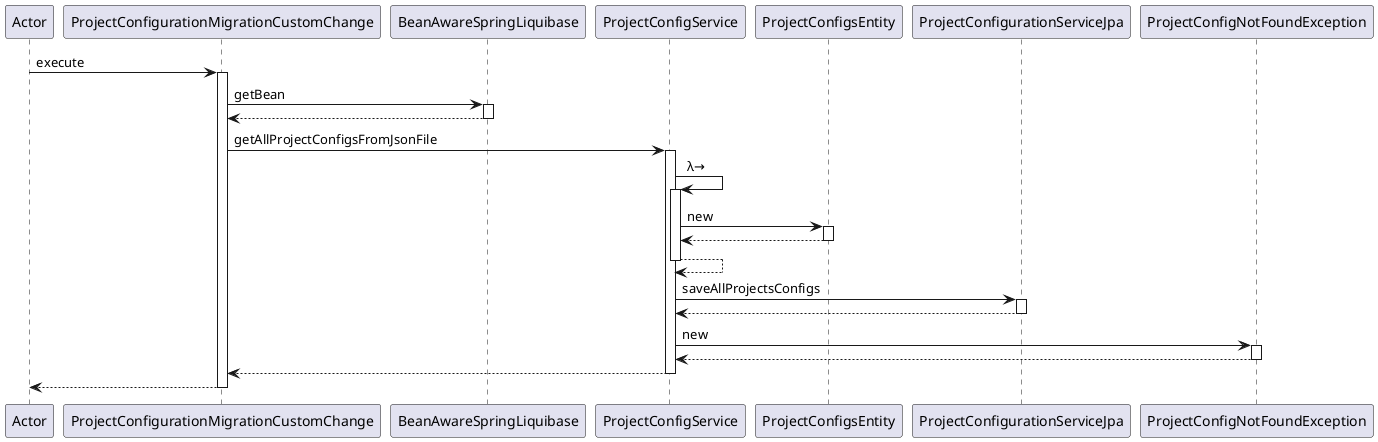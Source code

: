 @startuml
participant Actor
Actor -> ProjectConfigurationMigrationCustomChange : execute
activate ProjectConfigurationMigrationCustomChange
ProjectConfigurationMigrationCustomChange -> BeanAwareSpringLiquibase : getBean
activate BeanAwareSpringLiquibase
BeanAwareSpringLiquibase --> ProjectConfigurationMigrationCustomChange
deactivate BeanAwareSpringLiquibase
ProjectConfigurationMigrationCustomChange -> ProjectConfigService : getAllProjectConfigsFromJsonFile
activate ProjectConfigService
ProjectConfigService -> ProjectConfigService : λ→
activate ProjectConfigService
ProjectConfigService -> ProjectConfigsEntity : new
activate ProjectConfigsEntity
ProjectConfigsEntity --> ProjectConfigService
deactivate ProjectConfigsEntity
ProjectConfigService --> ProjectConfigService
deactivate ProjectConfigService
ProjectConfigService -> ProjectConfigurationServiceJpa : saveAllProjectsConfigs
activate ProjectConfigurationServiceJpa
ProjectConfigurationServiceJpa --> ProjectConfigService
deactivate ProjectConfigurationServiceJpa
ProjectConfigService -> ProjectConfigNotFoundException : new
activate ProjectConfigNotFoundException
ProjectConfigNotFoundException --> ProjectConfigService
deactivate ProjectConfigNotFoundException
ProjectConfigService --> ProjectConfigurationMigrationCustomChange
deactivate ProjectConfigService
return
@enduml